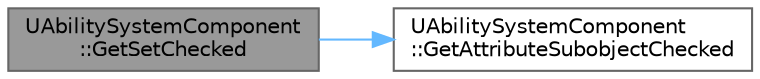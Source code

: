 digraph "UAbilitySystemComponent::GetSetChecked"
{
 // INTERACTIVE_SVG=YES
 // LATEX_PDF_SIZE
  bgcolor="transparent";
  edge [fontname=Helvetica,fontsize=10,labelfontname=Helvetica,labelfontsize=10];
  node [fontname=Helvetica,fontsize=10,shape=box,height=0.2,width=0.4];
  rankdir="LR";
  Node1 [id="Node000001",label="UAbilitySystemComponent\l::GetSetChecked",height=0.2,width=0.4,color="gray40", fillcolor="grey60", style="filled", fontcolor="black",tooltip="Finds existing AttributeSet."];
  Node1 -> Node2 [id="edge1_Node000001_Node000002",color="steelblue1",style="solid",tooltip=" "];
  Node2 [id="Node000002",label="UAbilitySystemComponent\l::GetAttributeSubobjectChecked",height=0.2,width=0.4,color="grey40", fillcolor="white", style="filled",URL="$d4/d2d/classUAbilitySystemComponent.html#a5ab9fea8d16b2a11f11722ab57e2065f",tooltip=" "];
}
